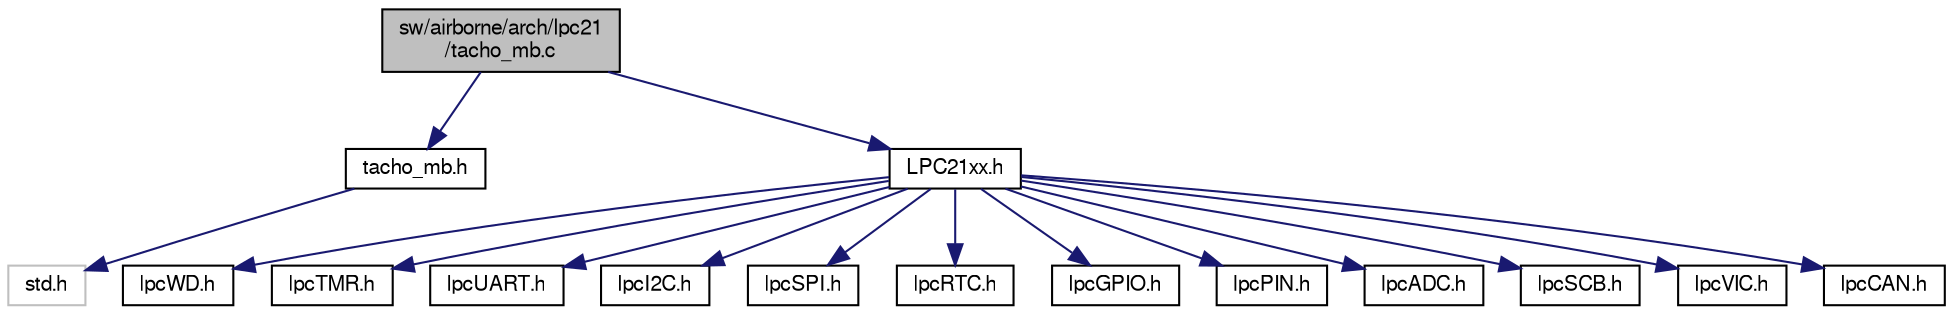 digraph "sw/airborne/arch/lpc21/tacho_mb.c"
{
  edge [fontname="FreeSans",fontsize="10",labelfontname="FreeSans",labelfontsize="10"];
  node [fontname="FreeSans",fontsize="10",shape=record];
  Node1 [label="sw/airborne/arch/lpc21\l/tacho_mb.c",height=0.2,width=0.4,color="black", fillcolor="grey75", style="filled", fontcolor="black"];
  Node1 -> Node2 [color="midnightblue",fontsize="10",style="solid",fontname="FreeSans"];
  Node2 [label="tacho_mb.h",height=0.2,width=0.4,color="black", fillcolor="white", style="filled",URL="$tacho__mb_8h.html"];
  Node2 -> Node3 [color="midnightblue",fontsize="10",style="solid",fontname="FreeSans"];
  Node3 [label="std.h",height=0.2,width=0.4,color="grey75", fillcolor="white", style="filled"];
  Node1 -> Node4 [color="midnightblue",fontsize="10",style="solid",fontname="FreeSans"];
  Node4 [label="LPC21xx.h",height=0.2,width=0.4,color="black", fillcolor="white", style="filled",URL="$LPC21xx_8h.html"];
  Node4 -> Node5 [color="midnightblue",fontsize="10",style="solid",fontname="FreeSans"];
  Node5 [label="lpcWD.h",height=0.2,width=0.4,color="black", fillcolor="white", style="filled",URL="$lpcWD_8h.html"];
  Node4 -> Node6 [color="midnightblue",fontsize="10",style="solid",fontname="FreeSans"];
  Node6 [label="lpcTMR.h",height=0.2,width=0.4,color="black", fillcolor="white", style="filled",URL="$lpcTMR_8h.html"];
  Node4 -> Node7 [color="midnightblue",fontsize="10",style="solid",fontname="FreeSans"];
  Node7 [label="lpcUART.h",height=0.2,width=0.4,color="black", fillcolor="white", style="filled",URL="$lpcUART_8h.html"];
  Node4 -> Node8 [color="midnightblue",fontsize="10",style="solid",fontname="FreeSans"];
  Node8 [label="lpcI2C.h",height=0.2,width=0.4,color="black", fillcolor="white", style="filled",URL="$lpcI2C_8h.html"];
  Node4 -> Node9 [color="midnightblue",fontsize="10",style="solid",fontname="FreeSans"];
  Node9 [label="lpcSPI.h",height=0.2,width=0.4,color="black", fillcolor="white", style="filled",URL="$lpcSPI_8h.html"];
  Node4 -> Node10 [color="midnightblue",fontsize="10",style="solid",fontname="FreeSans"];
  Node10 [label="lpcRTC.h",height=0.2,width=0.4,color="black", fillcolor="white", style="filled",URL="$lpcRTC_8h.html"];
  Node4 -> Node11 [color="midnightblue",fontsize="10",style="solid",fontname="FreeSans"];
  Node11 [label="lpcGPIO.h",height=0.2,width=0.4,color="black", fillcolor="white", style="filled",URL="$lpcGPIO_8h.html"];
  Node4 -> Node12 [color="midnightblue",fontsize="10",style="solid",fontname="FreeSans"];
  Node12 [label="lpcPIN.h",height=0.2,width=0.4,color="black", fillcolor="white", style="filled",URL="$lpcPIN_8h.html"];
  Node4 -> Node13 [color="midnightblue",fontsize="10",style="solid",fontname="FreeSans"];
  Node13 [label="lpcADC.h",height=0.2,width=0.4,color="black", fillcolor="white", style="filled",URL="$lpcADC_8h.html"];
  Node4 -> Node14 [color="midnightblue",fontsize="10",style="solid",fontname="FreeSans"];
  Node14 [label="lpcSCB.h",height=0.2,width=0.4,color="black", fillcolor="white", style="filled",URL="$lpcSCB_8h.html"];
  Node4 -> Node15 [color="midnightblue",fontsize="10",style="solid",fontname="FreeSans"];
  Node15 [label="lpcVIC.h",height=0.2,width=0.4,color="black", fillcolor="white", style="filled",URL="$lpcVIC_8h.html"];
  Node4 -> Node16 [color="midnightblue",fontsize="10",style="solid",fontname="FreeSans"];
  Node16 [label="lpcCAN.h",height=0.2,width=0.4,color="black", fillcolor="white", style="filled",URL="$lpcCAN_8h.html"];
}
